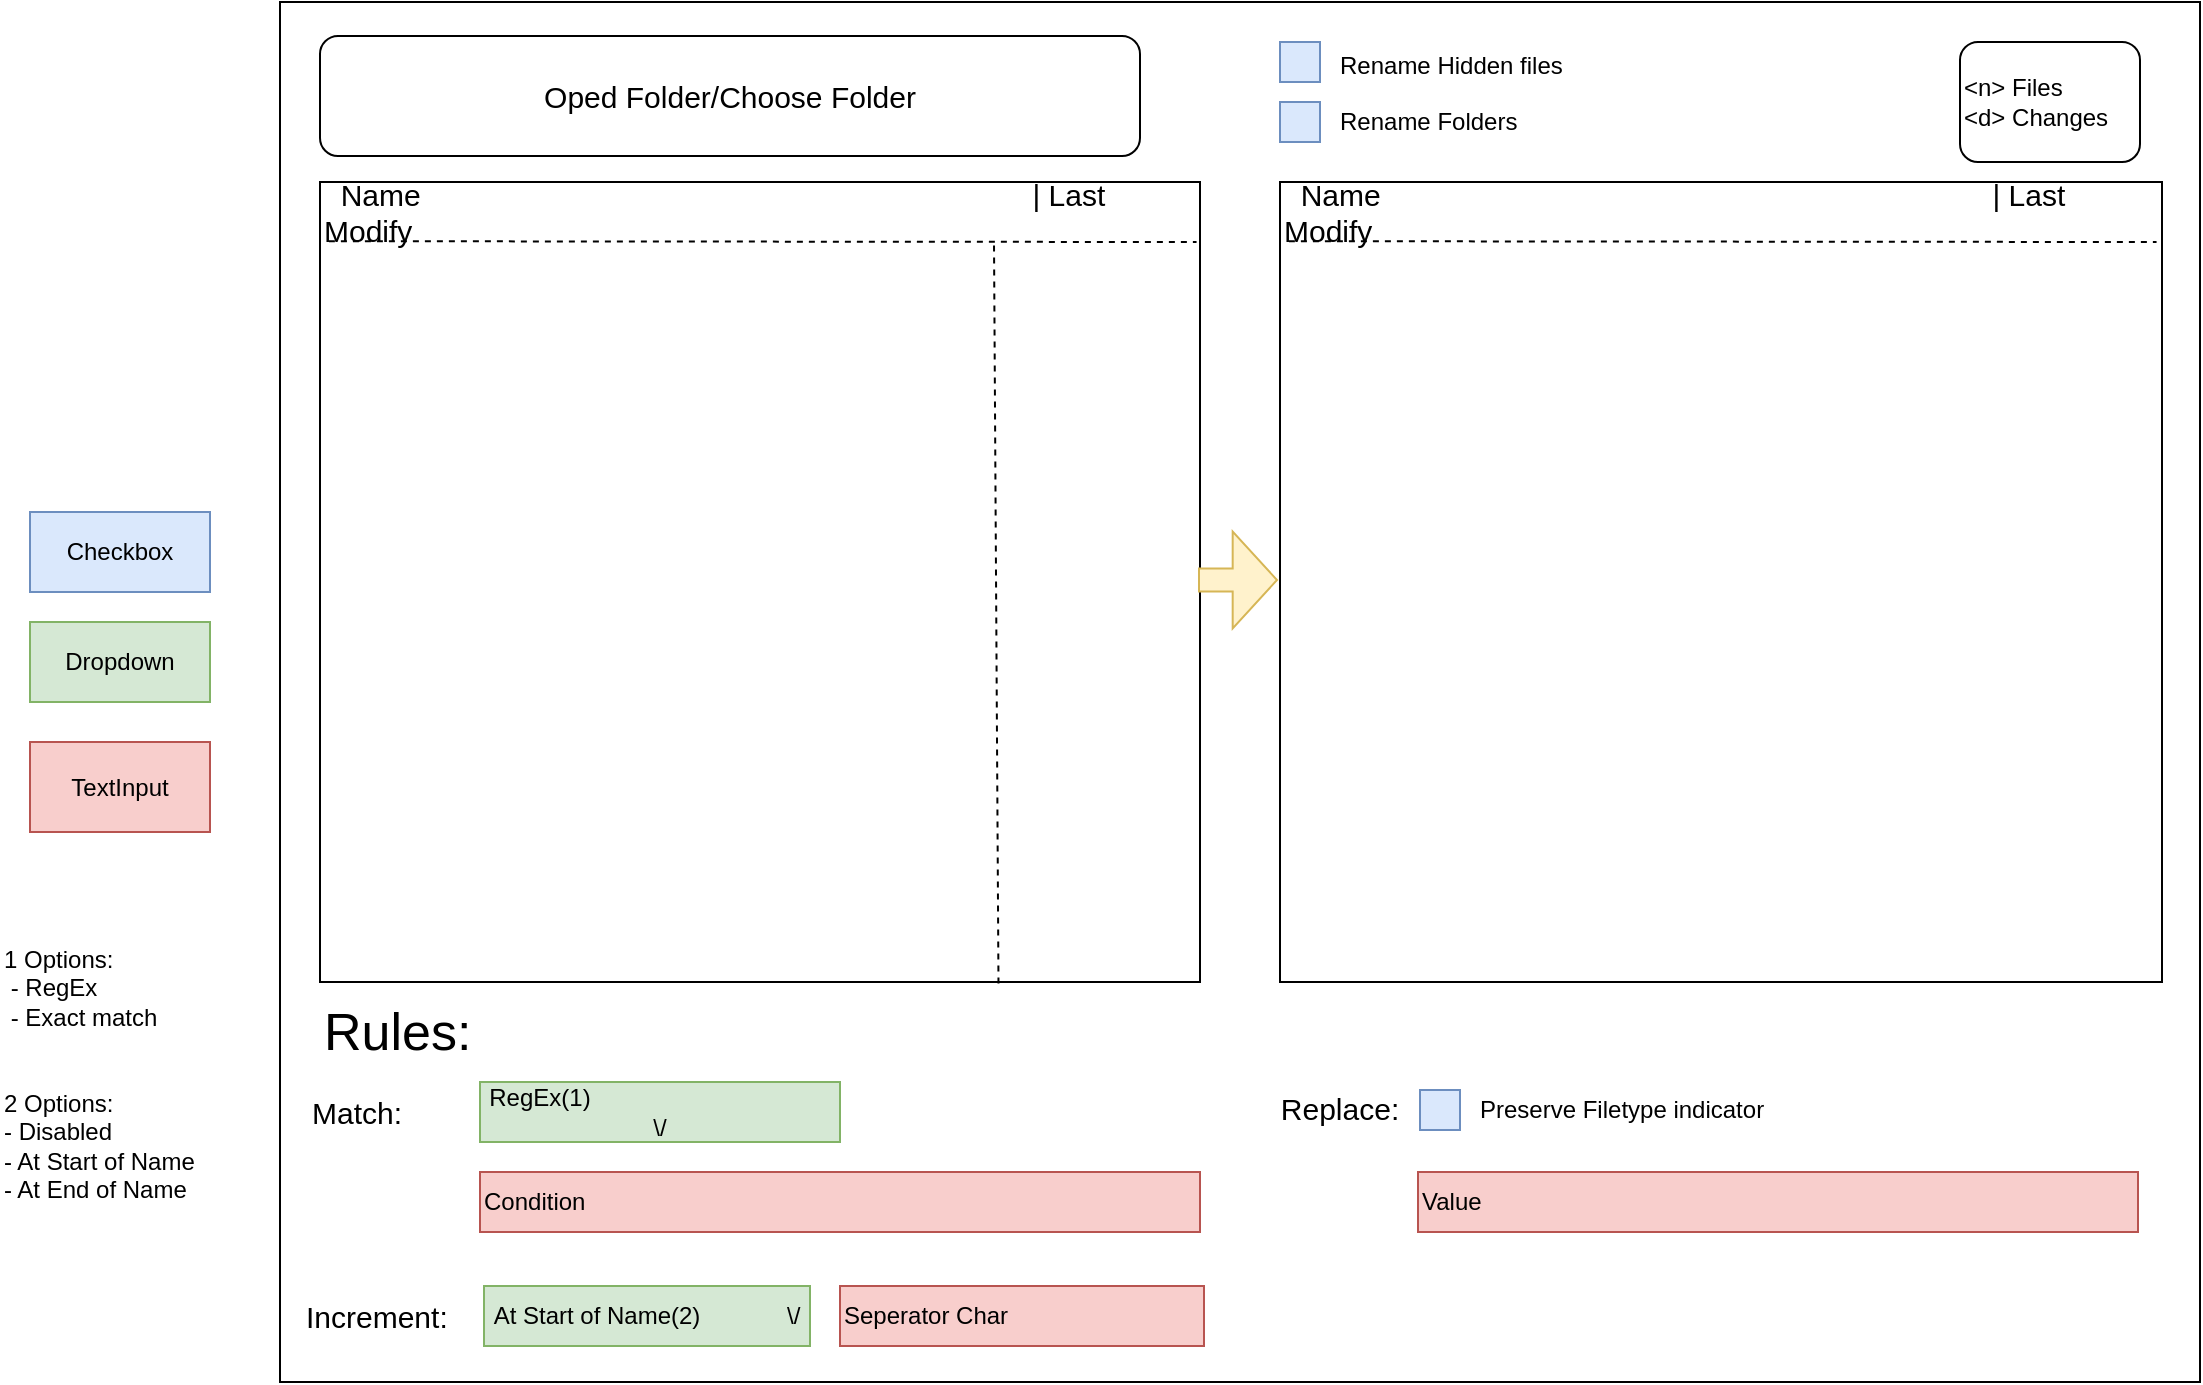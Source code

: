 <mxfile version="24.2.5" type="embed">
  <diagram id="wyF1twGbHwLOEpnf4AD7" name="Page-1">
    <mxGraphModel dx="1095" dy="681" grid="1" gridSize="15" guides="1" tooltips="1" connect="1" arrows="1" fold="1" page="1" pageScale="1" pageWidth="850" pageHeight="1100" math="0" shadow="0">
      <root>
        <mxCell id="0" />
        <mxCell id="1" parent="0" />
        <mxCell id="Jia5Jn5Cg-_UFxBT41QY-1" value="" style="rounded=0;whiteSpace=wrap;html=1;" vertex="1" parent="1">
          <mxGeometry x="140" y="90" width="960" height="690" as="geometry" />
        </mxCell>
        <mxCell id="Jia5Jn5Cg-_UFxBT41QY-3" value="" style="rounded=0;whiteSpace=wrap;html=1;" vertex="1" parent="1">
          <mxGeometry x="160" y="180" width="440" height="400" as="geometry" />
        </mxCell>
        <mxCell id="Jia5Jn5Cg-_UFxBT41QY-4" value="" style="rounded=0;whiteSpace=wrap;html=1;" vertex="1" parent="1">
          <mxGeometry x="640" y="180" width="441" height="400" as="geometry" />
        </mxCell>
        <mxCell id="Jia5Jn5Cg-_UFxBT41QY-5" value="" style="shape=flexArrow;endArrow=classic;html=1;rounded=0;endWidth=35.789;endSize=7.053;fillColor=#fff2cc;strokeColor=#d6b656;width=11.579;" edge="1" parent="1">
          <mxGeometry width="50" height="50" relative="1" as="geometry">
            <mxPoint x="599" y="379" as="sourcePoint" />
            <mxPoint x="639" y="379" as="targetPoint" />
          </mxGeometry>
        </mxCell>
        <mxCell id="Jia5Jn5Cg-_UFxBT41QY-6" value="&lt;div style=&quot;font-size: 15px;&quot; align=&quot;left&quot;&gt;&amp;nbsp; Name &lt;span style=&quot;white-space: pre;&quot;&gt;&#x9;&lt;/span&gt;&lt;span style=&quot;white-space: pre;&quot;&gt;&#x9;&lt;/span&gt;&lt;span style=&quot;white-space: pre;&quot;&gt;&#x9;&lt;/span&gt;&lt;span style=&quot;white-space: pre;&quot;&gt;&#x9; &lt;/span&gt;&lt;span style=&quot;white-space: pre;&quot;&gt;&#x9;&lt;/span&gt;&lt;span style=&quot;white-space: pre;&quot;&gt;&#x9;&lt;/span&gt;&lt;span style=&quot;white-space: pre;&quot;&gt;&#x9;&lt;/span&gt;&lt;span style=&quot;white-space: pre;&quot;&gt;&#x9;&lt;/span&gt;&lt;span style=&quot;white-space: pre;&quot;&gt;&#x9;&lt;/span&gt;&amp;nbsp;&amp;nbsp;&amp;nbsp;&amp;nbsp; | Last Modify&lt;/div&gt;" style="text;html=1;align=left;verticalAlign=middle;whiteSpace=wrap;rounded=0;" vertex="1" parent="1">
          <mxGeometry x="160" y="180" width="440" height="30" as="geometry" />
        </mxCell>
        <mxCell id="Jia5Jn5Cg-_UFxBT41QY-7" value="" style="endArrow=none;dashed=1;html=1;rounded=0;exitX=0.001;exitY=0.079;exitDx=0;exitDy=0;exitPerimeter=0;entryX=0.987;entryY=1.067;entryDx=0;entryDy=0;entryPerimeter=0;" edge="1" parent="1">
          <mxGeometry width="50" height="50" relative="1" as="geometry">
            <mxPoint x="164.44" y="209.6" as="sourcePoint" />
            <mxPoint x="598.28" y="210.01" as="targetPoint" />
          </mxGeometry>
        </mxCell>
        <mxCell id="Jia5Jn5Cg-_UFxBT41QY-8" value="" style="endArrow=none;dashed=1;html=1;rounded=0;exitX=0.771;exitY=1.002;exitDx=0;exitDy=0;exitPerimeter=0;" edge="1" parent="1" source="Jia5Jn5Cg-_UFxBT41QY-3">
          <mxGeometry width="50" height="50" relative="1" as="geometry">
            <mxPoint x="501.08" y="582.4" as="sourcePoint" />
            <mxPoint x="497" y="210" as="targetPoint" />
          </mxGeometry>
        </mxCell>
        <mxCell id="Jia5Jn5Cg-_UFxBT41QY-9" value="&lt;div style=&quot;font-size: 15px;&quot; align=&quot;left&quot;&gt;&amp;nbsp; Name &lt;span style=&quot;white-space: pre;&quot;&gt;&#x9;&lt;/span&gt;&lt;span style=&quot;white-space: pre;&quot;&gt;&#x9;&lt;/span&gt;&lt;span style=&quot;white-space: pre;&quot;&gt;&#x9;&lt;/span&gt;&lt;span style=&quot;white-space: pre;&quot;&gt;&#x9; &lt;/span&gt;&lt;span style=&quot;white-space: pre;&quot;&gt;&#x9;&lt;/span&gt;&lt;span style=&quot;white-space: pre;&quot;&gt;&#x9;&lt;/span&gt;&lt;span style=&quot;white-space: pre;&quot;&gt;&#x9;&lt;/span&gt;&lt;span style=&quot;white-space: pre;&quot;&gt;&#x9;&lt;/span&gt;&lt;span style=&quot;white-space: pre;&quot;&gt;&#x9;&lt;/span&gt;&amp;nbsp;&amp;nbsp;&amp;nbsp;&amp;nbsp; | Last Modify&lt;/div&gt;" style="text;html=1;align=left;verticalAlign=middle;whiteSpace=wrap;rounded=0;" vertex="1" parent="1">
          <mxGeometry x="640" y="180" width="440" height="30" as="geometry" />
        </mxCell>
        <mxCell id="Jia5Jn5Cg-_UFxBT41QY-10" value="" style="endArrow=none;dashed=1;html=1;rounded=0;exitX=0.001;exitY=0.079;exitDx=0;exitDy=0;exitPerimeter=0;entryX=0.987;entryY=1.067;entryDx=0;entryDy=0;entryPerimeter=0;" edge="1" parent="1">
          <mxGeometry width="50" height="50" relative="1" as="geometry">
            <mxPoint x="644.44" y="209.6" as="sourcePoint" />
            <mxPoint x="1078.28" y="210.01" as="targetPoint" />
          </mxGeometry>
        </mxCell>
        <mxCell id="Jia5Jn5Cg-_UFxBT41QY-11" value="&lt;font style=&quot;font-size: 15px;&quot;&gt;Oped Folder/Choose Folder&lt;/font&gt;" style="rounded=1;whiteSpace=wrap;html=1;" vertex="1" parent="1">
          <mxGeometry x="160" y="107" width="410" height="60" as="geometry" />
        </mxCell>
        <mxCell id="Jia5Jn5Cg-_UFxBT41QY-12" value="&lt;div align=&quot;left&quot;&gt;&amp;lt;n&amp;gt; Files&lt;/div&gt;&lt;div align=&quot;left&quot;&gt;&amp;lt;d&amp;gt; Changes&lt;/div&gt;" style="rounded=1;whiteSpace=wrap;html=1;align=left;" vertex="1" parent="1">
          <mxGeometry x="980" y="110" width="90" height="60" as="geometry" />
        </mxCell>
        <mxCell id="Jia5Jn5Cg-_UFxBT41QY-15" value="" style="rounded=0;whiteSpace=wrap;html=1;fillColor=#dae8fc;strokeColor=#6c8ebf;" vertex="1" parent="1">
          <mxGeometry x="640" y="110" width="20" height="20" as="geometry" />
        </mxCell>
        <mxCell id="Jia5Jn5Cg-_UFxBT41QY-16" value="" style="rounded=0;whiteSpace=wrap;html=1;fillColor=#dae8fc;strokeColor=#6c8ebf;" vertex="1" parent="1">
          <mxGeometry x="640" y="140" width="20" height="20" as="geometry" />
        </mxCell>
        <mxCell id="Jia5Jn5Cg-_UFxBT41QY-17" value="Rename Hidden files" style="text;html=1;align=left;verticalAlign=middle;whiteSpace=wrap;rounded=0;" vertex="1" parent="1">
          <mxGeometry x="668" y="107" width="220" height="30" as="geometry" />
        </mxCell>
        <mxCell id="Jia5Jn5Cg-_UFxBT41QY-18" value="Rename Folders" style="text;html=1;align=left;verticalAlign=middle;whiteSpace=wrap;rounded=0;" vertex="1" parent="1">
          <mxGeometry x="668" y="135" width="220" height="30" as="geometry" />
        </mxCell>
        <mxCell id="Jia5Jn5Cg-_UFxBT41QY-19" value="Rules:" style="text;html=1;align=left;verticalAlign=middle;whiteSpace=wrap;rounded=0;fontSize=26;" vertex="1" parent="1">
          <mxGeometry x="160" y="590" width="140" height="30" as="geometry" />
        </mxCell>
        <mxCell id="Jia5Jn5Cg-_UFxBT41QY-20" value="Match:" style="text;html=1;align=left;verticalAlign=middle;whiteSpace=wrap;rounded=0;fontSize=15;" vertex="1" parent="1">
          <mxGeometry x="154" y="630" width="60" height="30" as="geometry" />
        </mxCell>
        <mxCell id="Jia5Jn5Cg-_UFxBT41QY-21" value="RegEx(1)&amp;nbsp;&amp;nbsp;&amp;nbsp;&amp;nbsp;&amp;nbsp;&amp;nbsp;&amp;nbsp;&amp;nbsp;&amp;nbsp;&amp;nbsp;&amp;nbsp;&amp;nbsp;&amp;nbsp;&amp;nbsp;&amp;nbsp;&amp;nbsp;&amp;nbsp;&amp;nbsp;&amp;nbsp;&amp;nbsp;&amp;nbsp;&amp;nbsp;&amp;nbsp;&amp;nbsp;&amp;nbsp;&amp;nbsp;&amp;nbsp;&amp;nbsp;&amp;nbsp;&amp;nbsp;&amp;nbsp;&amp;nbsp;&amp;nbsp;&amp;nbsp;&amp;nbsp;&amp;nbsp; \/" style="rounded=0;whiteSpace=wrap;html=1;fillColor=#d5e8d4;strokeColor=#82b366;" vertex="1" parent="1">
          <mxGeometry x="240" y="630" width="180" height="30" as="geometry" />
        </mxCell>
        <mxCell id="Jia5Jn5Cg-_UFxBT41QY-23" value="&lt;div&gt;1 Options:&lt;/div&gt;&lt;div&gt;&amp;nbsp;- RegEx&lt;/div&gt;&lt;div&gt;&amp;nbsp;- Exact match&lt;/div&gt;&lt;div&gt;&lt;br&gt;&lt;/div&gt;&lt;div&gt;&lt;br&gt;&lt;/div&gt;&lt;div&gt;2 Options:&lt;/div&gt;&lt;div&gt;- Disabled&lt;/div&gt;&lt;div&gt;- At Start of Name&lt;/div&gt;&lt;div&gt;- At End of Name&lt;/div&gt;" style="text;html=1;align=left;verticalAlign=top;whiteSpace=wrap;rounded=0;" vertex="1" parent="1">
          <mxGeometry y="555" width="120" height="150" as="geometry" />
        </mxCell>
        <mxCell id="Jia5Jn5Cg-_UFxBT41QY-24" value="Checkbox" style="rounded=0;whiteSpace=wrap;html=1;fillColor=#dae8fc;strokeColor=#6c8ebf;" vertex="1" parent="1">
          <mxGeometry x="15" y="345" width="90" height="40" as="geometry" />
        </mxCell>
        <mxCell id="Jia5Jn5Cg-_UFxBT41QY-25" value="Dropdown" style="rounded=0;whiteSpace=wrap;html=1;fillColor=#d5e8d4;strokeColor=#82b366;" vertex="1" parent="1">
          <mxGeometry x="15" y="400" width="90" height="40" as="geometry" />
        </mxCell>
        <mxCell id="Jia5Jn5Cg-_UFxBT41QY-26" value="TextInput" style="rounded=0;whiteSpace=wrap;html=1;fillColor=#f8cecc;strokeColor=#b85450;" vertex="1" parent="1">
          <mxGeometry x="15" y="460" width="90" height="45" as="geometry" />
        </mxCell>
        <mxCell id="Jia5Jn5Cg-_UFxBT41QY-27" value="Condition" style="rounded=0;whiteSpace=wrap;html=1;fillColor=#f8cecc;strokeColor=#b85450;align=left;" vertex="1" parent="1">
          <mxGeometry x="240" y="675" width="360" height="30" as="geometry" />
        </mxCell>
        <mxCell id="Jia5Jn5Cg-_UFxBT41QY-28" value="Replace:" style="text;html=1;align=center;verticalAlign=middle;whiteSpace=wrap;rounded=0;fontSize=15;" vertex="1" parent="1">
          <mxGeometry x="640" y="628" width="60" height="30" as="geometry" />
        </mxCell>
        <mxCell id="Jia5Jn5Cg-_UFxBT41QY-29" value="Value" style="rounded=0;whiteSpace=wrap;html=1;fillColor=#f8cecc;strokeColor=#b85450;align=left;" vertex="1" parent="1">
          <mxGeometry x="709" y="675" width="360" height="30" as="geometry" />
        </mxCell>
        <mxCell id="Jia5Jn5Cg-_UFxBT41QY-30" value="Increment:" style="text;html=1;align=left;verticalAlign=middle;whiteSpace=wrap;rounded=0;fontSize=15;" vertex="1" parent="1">
          <mxGeometry x="151" y="732" width="95" height="30" as="geometry" />
        </mxCell>
        <mxCell id="Jia5Jn5Cg-_UFxBT41QY-31" value="At Start of Name(2)&amp;nbsp;&amp;nbsp;&amp;nbsp;&amp;nbsp;&amp;nbsp;&amp;nbsp;&amp;nbsp;&amp;nbsp;&amp;nbsp;&amp;nbsp;&amp;nbsp;&amp;nbsp; \/" style="rounded=0;whiteSpace=wrap;html=1;fillColor=#d5e8d4;strokeColor=#82b366;" vertex="1" parent="1">
          <mxGeometry x="242" y="732" width="163" height="30" as="geometry" />
        </mxCell>
        <mxCell id="Jia5Jn5Cg-_UFxBT41QY-32" value="Seperator Char" style="rounded=0;whiteSpace=wrap;html=1;fillColor=#f8cecc;strokeColor=#b85450;align=left;" vertex="1" parent="1">
          <mxGeometry x="420" y="732" width="182" height="30" as="geometry" />
        </mxCell>
        <mxCell id="Jia5Jn5Cg-_UFxBT41QY-33" value="" style="rounded=0;whiteSpace=wrap;html=1;fillColor=#dae8fc;strokeColor=#6c8ebf;" vertex="1" parent="1">
          <mxGeometry x="710" y="634" width="20" height="20" as="geometry" />
        </mxCell>
        <mxCell id="Jia5Jn5Cg-_UFxBT41QY-34" value="Preserve Filetype indicator" style="text;html=1;align=left;verticalAlign=middle;whiteSpace=wrap;rounded=0;" vertex="1" parent="1">
          <mxGeometry x="738" y="629" width="220" height="30" as="geometry" />
        </mxCell>
      </root>
    </mxGraphModel>
  </diagram>
</mxfile>
